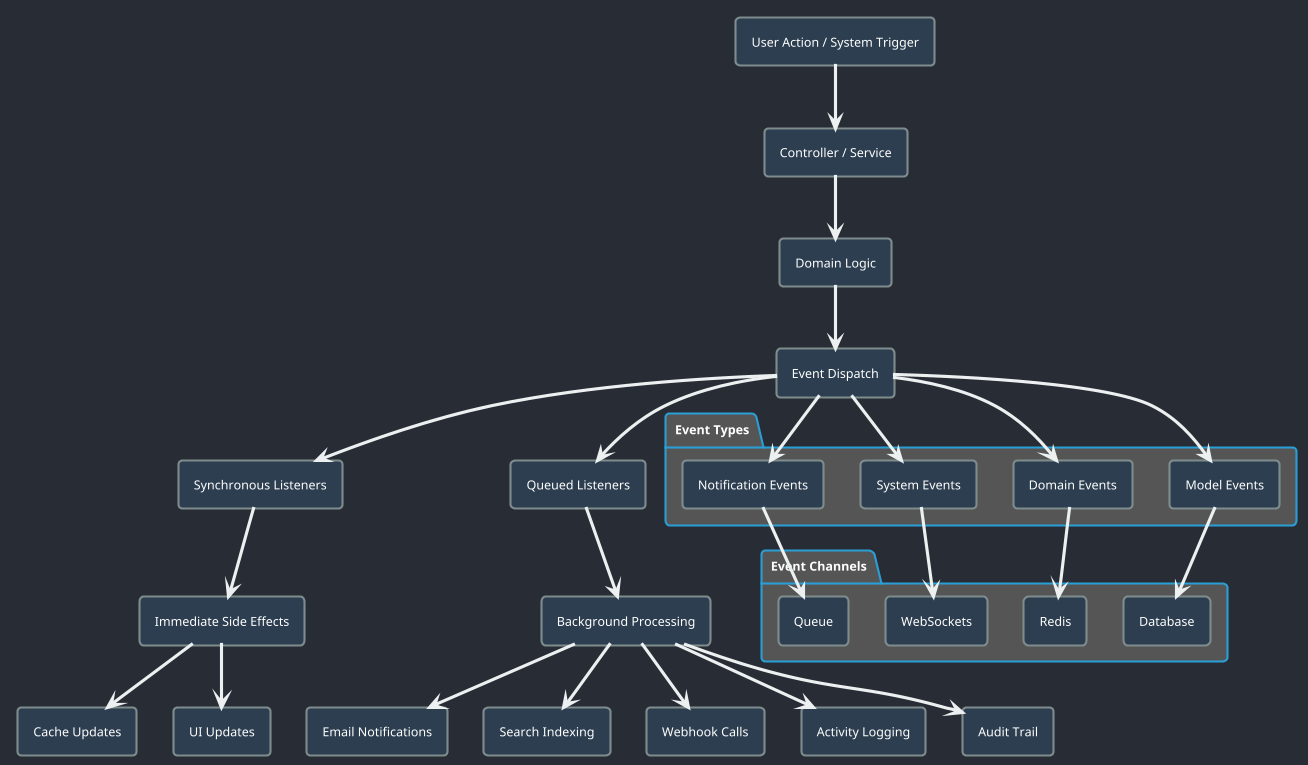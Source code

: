 @startuml TAD Event Flow (Dark Mode)

' Dark mode theme
!theme cyborg
skinparam backgroundColor #282c34
skinparam ArrowColor #ecf0f1
skinparam shadowing false
skinparam DefaultFontColor #FFFFFF

' Define styles
skinparam rectangle {
    BackgroundColor #2c3e50
    BorderColor #7f8c8d
    FontColor #FFFFFF
}

' Main flow
rectangle "User Action / System Trigger" as A
rectangle "Controller / Service" as B
rectangle "Domain Logic" as C
rectangle "Event Dispatch" as D

' Event listeners
rectangle "Synchronous Listeners" as E1
rectangle "Queued Listeners" as E2

' Effects
rectangle "Immediate Side Effects" as F1
rectangle "Background Processing" as F2

' Immediate effects
rectangle "Cache Updates" as G1
rectangle "UI Updates" as G2

' Background effects
rectangle "Email Notifications" as H1
rectangle "Search Indexing" as H2
rectangle "Webhook Calls" as H3
rectangle "Activity Logging" as H4
rectangle "Audit Trail" as H5

' Event types
package "Event Types" {
    rectangle "Model Events" as I1
    rectangle "Domain Events" as I2
    rectangle "System Events" as I3
    rectangle "Notification Events" as I4
}

' Event channels
package "Event Channels" {
    rectangle "Database" as J1
    rectangle "Redis" as J2
    rectangle "WebSockets" as J3
    rectangle "Queue" as J4
}

' Connections
A --> B
B --> C
C --> D

D --> E1
D --> E2

E1 --> F1
E2 --> F2

F1 --> G1
F1 --> G2

F2 --> H1
F2 --> H2
F2 --> H3
F2 --> H4
F2 --> H5

D --> I1
D --> I2
D --> I3
D --> I4

I1 --> J1
I2 --> J2
I3 --> J3
I4 --> J4

@enduml
